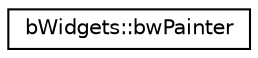 digraph "Graphical Class Hierarchy"
{
 // LATEX_PDF_SIZE
  edge [fontname="Helvetica",fontsize="10",labelfontname="Helvetica",labelfontsize="10"];
  node [fontname="Helvetica",fontsize="10",shape=record];
  rankdir="LR";
  Node0 [label="bWidgets::bwPainter",height=0.2,width=0.4,color="black", fillcolor="white", style="filled",URL="$classbWidgets_1_1bwPainter.html",tooltip=" "];
}
